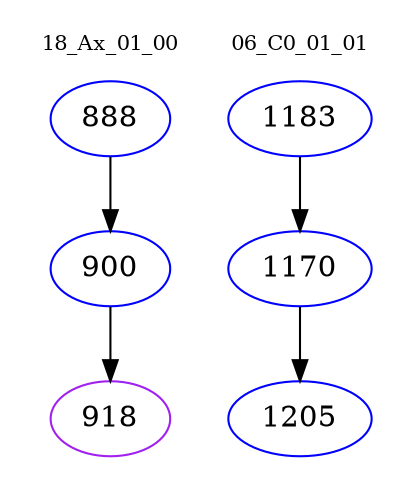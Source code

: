 digraph{
subgraph cluster_0 {
color = white
label = "18_Ax_01_00";
fontsize=10;
T0_888 [label="888", color="blue"]
T0_888 -> T0_900 [color="black"]
T0_900 [label="900", color="blue"]
T0_900 -> T0_918 [color="black"]
T0_918 [label="918", color="purple"]
}
subgraph cluster_1 {
color = white
label = "06_C0_01_01";
fontsize=10;
T1_1183 [label="1183", color="blue"]
T1_1183 -> T1_1170 [color="black"]
T1_1170 [label="1170", color="blue"]
T1_1170 -> T1_1205 [color="black"]
T1_1205 [label="1205", color="blue"]
}
}
